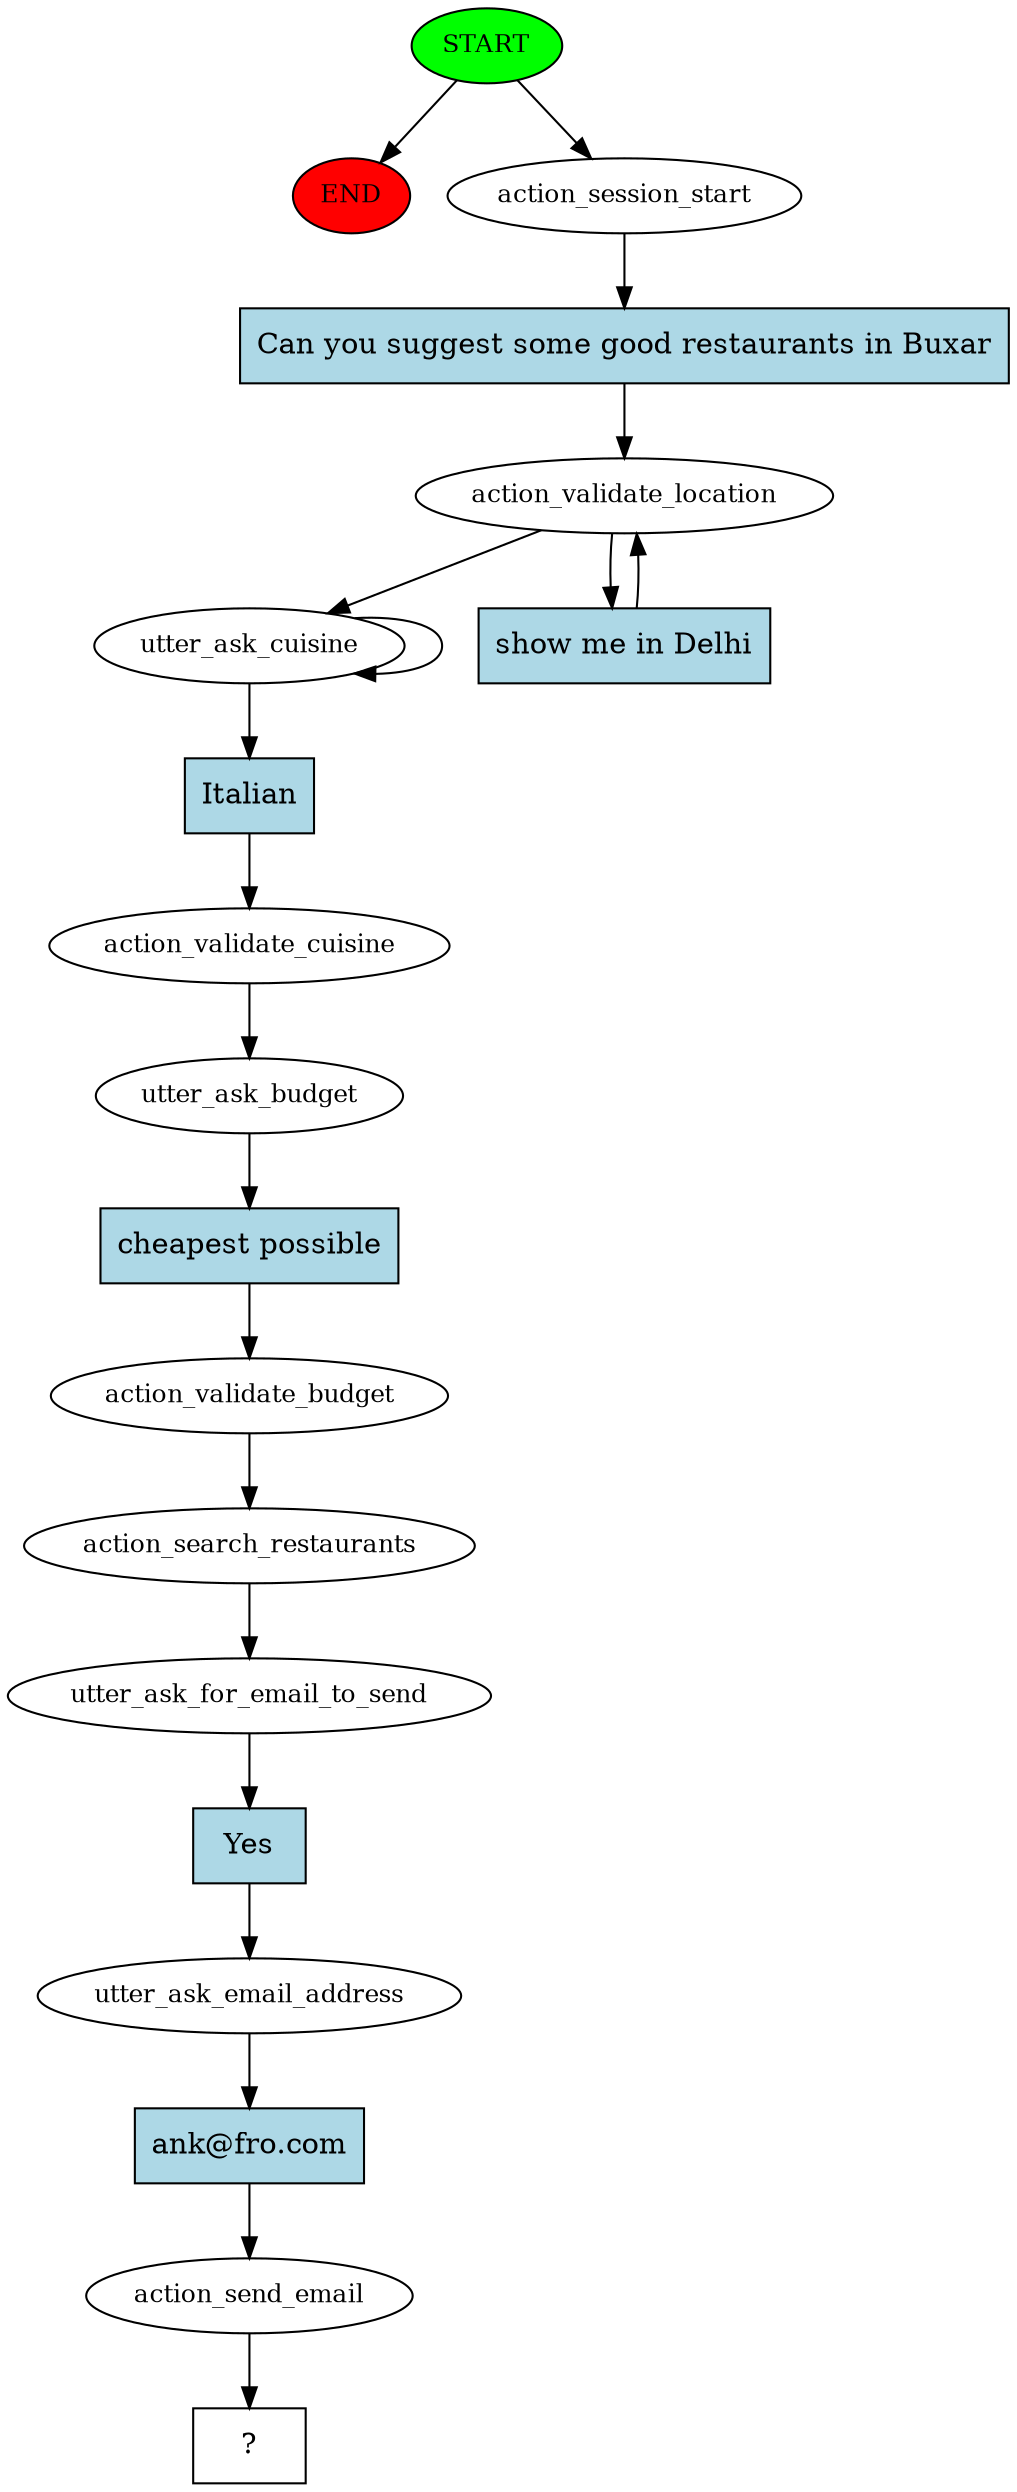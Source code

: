 digraph  {
0 [class="start active", fillcolor=green, fontsize=12, label=START, style=filled];
"-1" [class=end, fillcolor=red, fontsize=12, label=END, style=filled];
1 [class=active, fontsize=12, label=action_session_start];
2 [class=active, fontsize=12, label=action_validate_location];
5 [class=active, fontsize=12, label=utter_ask_cuisine];
7 [class=active, fontsize=12, label=action_validate_cuisine];
8 [class=active, fontsize=12, label=utter_ask_budget];
9 [class=active, fontsize=12, label=action_validate_budget];
10 [class=active, fontsize=12, label=action_search_restaurants];
11 [class=active, fontsize=12, label=utter_ask_for_email_to_send];
12 [class=active, fontsize=12, label=utter_ask_email_address];
13 [class=active, fontsize=12, label=action_send_email];
14 [class="intent dashed active", label="  ?  ", shape=rect];
15 [class="intent active", fillcolor=lightblue, label="Can you suggest some good restaurants in Buxar", shape=rect, style=filled];
16 [class="intent active", fillcolor=lightblue, label="show me in Delhi", shape=rect, style=filled];
17 [class="intent active", fillcolor=lightblue, label=Italian, shape=rect, style=filled];
18 [class="intent active", fillcolor=lightblue, label="cheapest possible", shape=rect, style=filled];
19 [class="intent active", fillcolor=lightblue, label=Yes, shape=rect, style=filled];
20 [class="intent active", fillcolor=lightblue, label="ank@fro.com", shape=rect, style=filled];
0 -> "-1"  [class="", key=NONE, label=""];
0 -> 1  [class=active, key=NONE, label=""];
1 -> 15  [class=active, key=0];
2 -> 5  [class=active, key=NONE, label=""];
2 -> 16  [class=active, key=0];
5 -> 5  [class=active, key=NONE, label=""];
5 -> 17  [class=active, key=0];
7 -> 8  [class=active, key=NONE, label=""];
8 -> 18  [class=active, key=0];
9 -> 10  [class=active, key=NONE, label=""];
10 -> 11  [class=active, key=NONE, label=""];
11 -> 19  [class=active, key=0];
12 -> 20  [class=active, key=0];
13 -> 14  [class=active, key=NONE, label=""];
15 -> 2  [class=active, key=0];
16 -> 2  [class=active, key=0];
17 -> 7  [class=active, key=0];
18 -> 9  [class=active, key=0];
19 -> 12  [class=active, key=0];
20 -> 13  [class=active, key=0];
}
